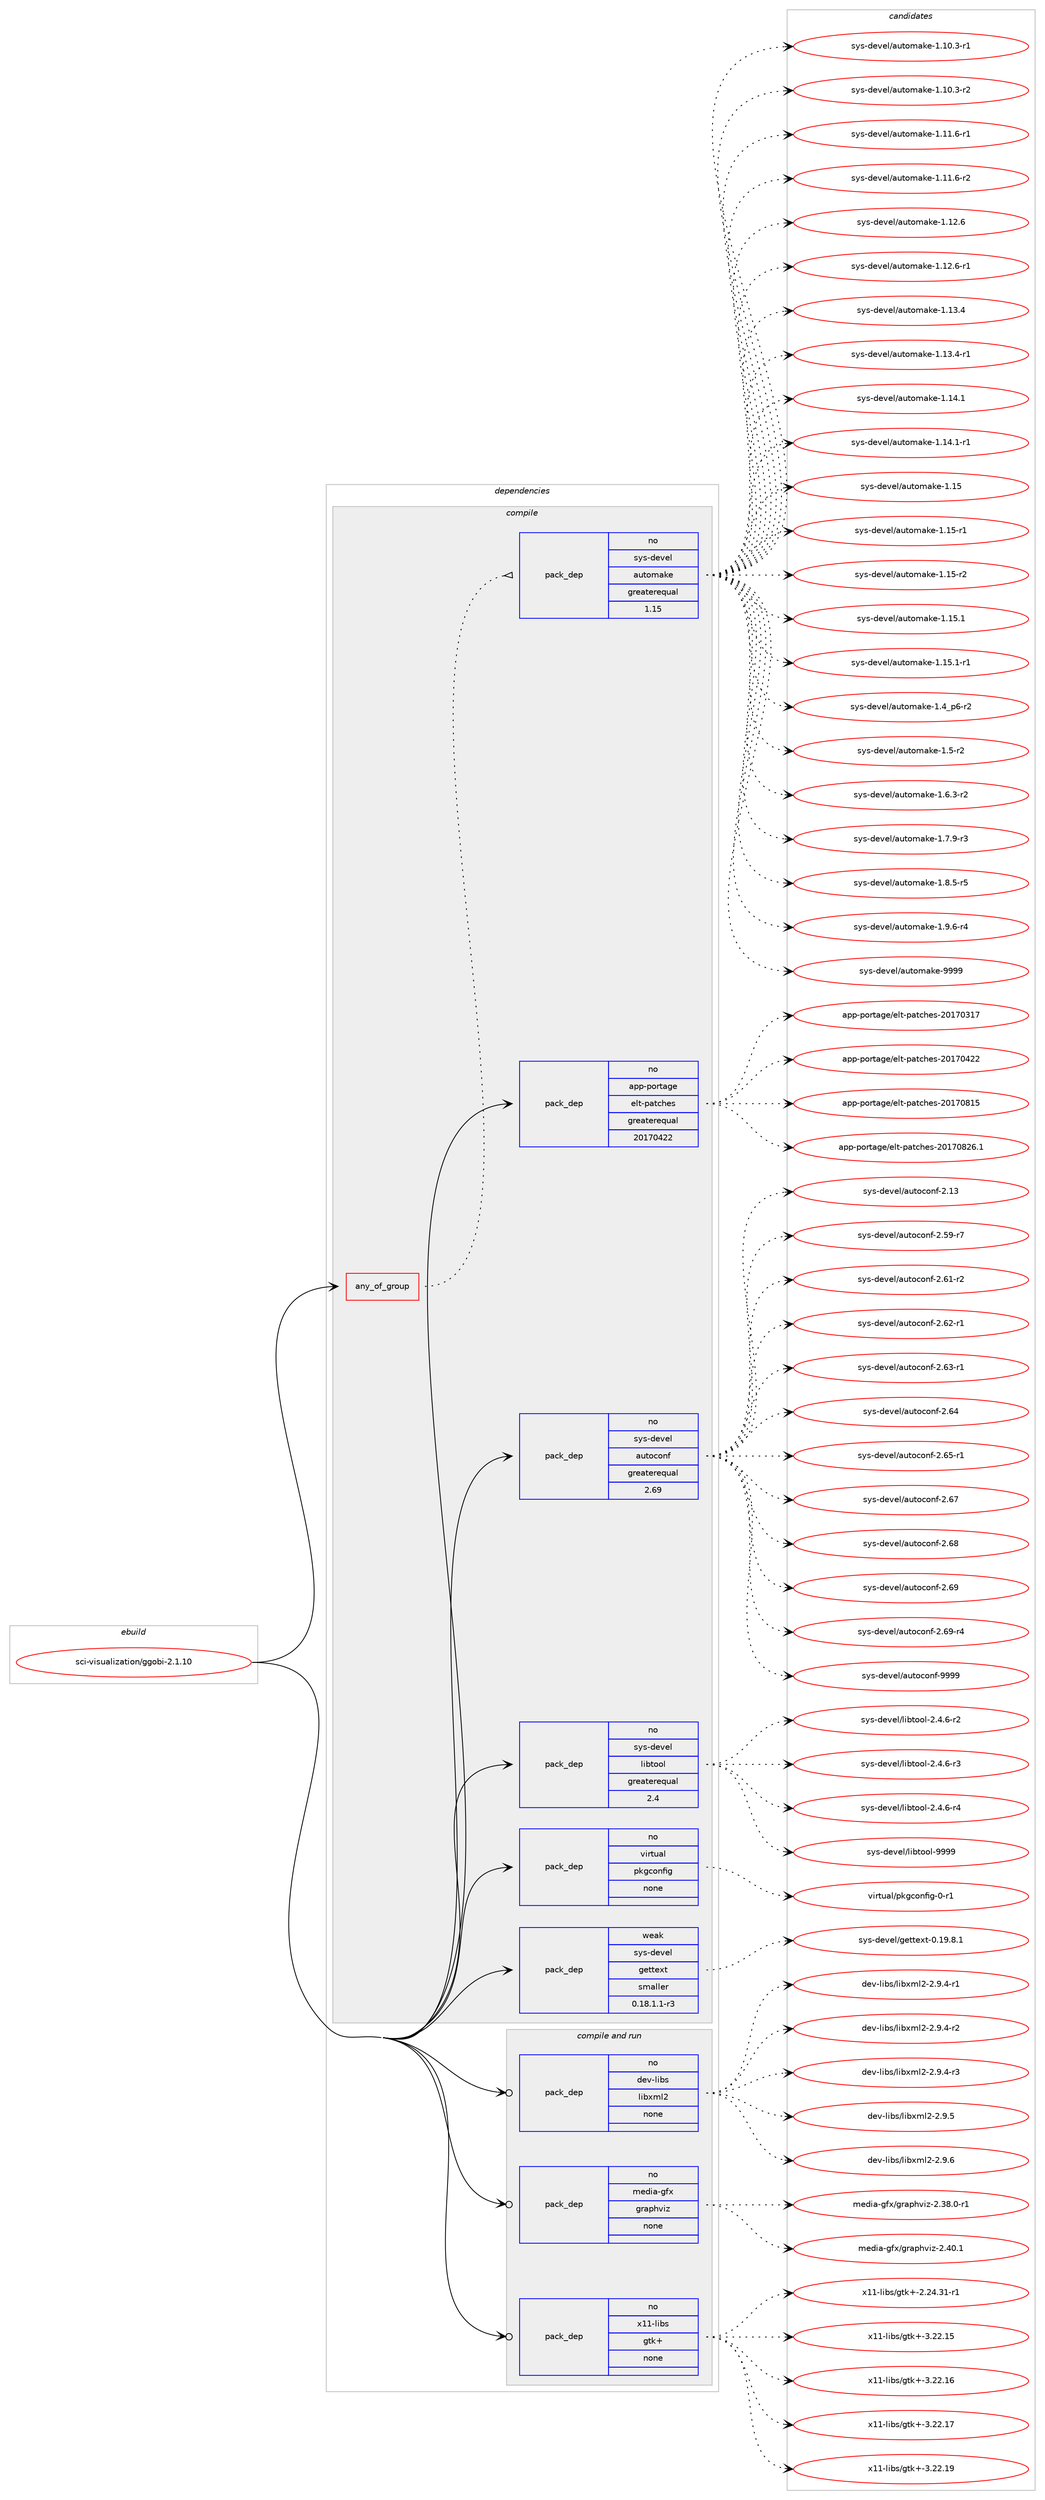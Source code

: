 digraph prolog {

# *************
# Graph options
# *************

newrank=true;
concentrate=true;
compound=true;
graph [rankdir=LR,fontname=Helvetica,fontsize=10,ranksep=1.5];#, ranksep=2.5, nodesep=0.2];
edge  [arrowhead=vee];
node  [fontname=Helvetica,fontsize=10];

# **********
# The ebuild
# **********

subgraph cluster_leftcol {
color=gray;
rank=same;
label=<<i>ebuild</i>>;
id [label="sci-visualization/ggobi-2.1.10", color=red, width=4, href="../sci-visualization/ggobi-2.1.10.svg"];
}

# ****************
# The dependencies
# ****************

subgraph cluster_midcol {
color=gray;
label=<<i>dependencies</i>>;
subgraph cluster_compile {
fillcolor="#eeeeee";
style=filled;
label=<<i>compile</i>>;
subgraph any7784 {
dependency458743 [label=<<TABLE BORDER="0" CELLBORDER="1" CELLSPACING="0" CELLPADDING="4"><TR><TD CELLPADDING="10">any_of_group</TD></TR></TABLE>>, shape=none, color=red];subgraph pack338519 {
dependency458744 [label=<<TABLE BORDER="0" CELLBORDER="1" CELLSPACING="0" CELLPADDING="4" WIDTH="220"><TR><TD ROWSPAN="6" CELLPADDING="30">pack_dep</TD></TR><TR><TD WIDTH="110">no</TD></TR><TR><TD>sys-devel</TD></TR><TR><TD>automake</TD></TR><TR><TD>greaterequal</TD></TR><TR><TD>1.15</TD></TR></TABLE>>, shape=none, color=blue];
}
dependency458743:e -> dependency458744:w [weight=20,style="dotted",arrowhead="oinv"];
}
id:e -> dependency458743:w [weight=20,style="solid",arrowhead="vee"];
subgraph pack338520 {
dependency458745 [label=<<TABLE BORDER="0" CELLBORDER="1" CELLSPACING="0" CELLPADDING="4" WIDTH="220"><TR><TD ROWSPAN="6" CELLPADDING="30">pack_dep</TD></TR><TR><TD WIDTH="110">no</TD></TR><TR><TD>app-portage</TD></TR><TR><TD>elt-patches</TD></TR><TR><TD>greaterequal</TD></TR><TR><TD>20170422</TD></TR></TABLE>>, shape=none, color=blue];
}
id:e -> dependency458745:w [weight=20,style="solid",arrowhead="vee"];
subgraph pack338521 {
dependency458746 [label=<<TABLE BORDER="0" CELLBORDER="1" CELLSPACING="0" CELLPADDING="4" WIDTH="220"><TR><TD ROWSPAN="6" CELLPADDING="30">pack_dep</TD></TR><TR><TD WIDTH="110">no</TD></TR><TR><TD>sys-devel</TD></TR><TR><TD>autoconf</TD></TR><TR><TD>greaterequal</TD></TR><TR><TD>2.69</TD></TR></TABLE>>, shape=none, color=blue];
}
id:e -> dependency458746:w [weight=20,style="solid",arrowhead="vee"];
subgraph pack338522 {
dependency458747 [label=<<TABLE BORDER="0" CELLBORDER="1" CELLSPACING="0" CELLPADDING="4" WIDTH="220"><TR><TD ROWSPAN="6" CELLPADDING="30">pack_dep</TD></TR><TR><TD WIDTH="110">no</TD></TR><TR><TD>sys-devel</TD></TR><TR><TD>libtool</TD></TR><TR><TD>greaterequal</TD></TR><TR><TD>2.4</TD></TR></TABLE>>, shape=none, color=blue];
}
id:e -> dependency458747:w [weight=20,style="solid",arrowhead="vee"];
subgraph pack338523 {
dependency458748 [label=<<TABLE BORDER="0" CELLBORDER="1" CELLSPACING="0" CELLPADDING="4" WIDTH="220"><TR><TD ROWSPAN="6" CELLPADDING="30">pack_dep</TD></TR><TR><TD WIDTH="110">no</TD></TR><TR><TD>virtual</TD></TR><TR><TD>pkgconfig</TD></TR><TR><TD>none</TD></TR><TR><TD></TD></TR></TABLE>>, shape=none, color=blue];
}
id:e -> dependency458748:w [weight=20,style="solid",arrowhead="vee"];
subgraph pack338524 {
dependency458749 [label=<<TABLE BORDER="0" CELLBORDER="1" CELLSPACING="0" CELLPADDING="4" WIDTH="220"><TR><TD ROWSPAN="6" CELLPADDING="30">pack_dep</TD></TR><TR><TD WIDTH="110">weak</TD></TR><TR><TD>sys-devel</TD></TR><TR><TD>gettext</TD></TR><TR><TD>smaller</TD></TR><TR><TD>0.18.1.1-r3</TD></TR></TABLE>>, shape=none, color=blue];
}
id:e -> dependency458749:w [weight=20,style="solid",arrowhead="vee"];
}
subgraph cluster_compileandrun {
fillcolor="#eeeeee";
style=filled;
label=<<i>compile and run</i>>;
subgraph pack338525 {
dependency458750 [label=<<TABLE BORDER="0" CELLBORDER="1" CELLSPACING="0" CELLPADDING="4" WIDTH="220"><TR><TD ROWSPAN="6" CELLPADDING="30">pack_dep</TD></TR><TR><TD WIDTH="110">no</TD></TR><TR><TD>dev-libs</TD></TR><TR><TD>libxml2</TD></TR><TR><TD>none</TD></TR><TR><TD></TD></TR></TABLE>>, shape=none, color=blue];
}
id:e -> dependency458750:w [weight=20,style="solid",arrowhead="odotvee"];
subgraph pack338526 {
dependency458751 [label=<<TABLE BORDER="0" CELLBORDER="1" CELLSPACING="0" CELLPADDING="4" WIDTH="220"><TR><TD ROWSPAN="6" CELLPADDING="30">pack_dep</TD></TR><TR><TD WIDTH="110">no</TD></TR><TR><TD>media-gfx</TD></TR><TR><TD>graphviz</TD></TR><TR><TD>none</TD></TR><TR><TD></TD></TR></TABLE>>, shape=none, color=blue];
}
id:e -> dependency458751:w [weight=20,style="solid",arrowhead="odotvee"];
subgraph pack338527 {
dependency458752 [label=<<TABLE BORDER="0" CELLBORDER="1" CELLSPACING="0" CELLPADDING="4" WIDTH="220"><TR><TD ROWSPAN="6" CELLPADDING="30">pack_dep</TD></TR><TR><TD WIDTH="110">no</TD></TR><TR><TD>x11-libs</TD></TR><TR><TD>gtk+</TD></TR><TR><TD>none</TD></TR><TR><TD></TD></TR></TABLE>>, shape=none, color=blue];
}
id:e -> dependency458752:w [weight=20,style="solid",arrowhead="odotvee"];
}
subgraph cluster_run {
fillcolor="#eeeeee";
style=filled;
label=<<i>run</i>>;
}
}

# **************
# The candidates
# **************

subgraph cluster_choices {
rank=same;
color=gray;
label=<<i>candidates</i>>;

subgraph choice338519 {
color=black;
nodesep=1;
choice11512111545100101118101108479711711611110997107101454946494846514511449 [label="sys-devel/automake-1.10.3-r1", color=red, width=4,href="../sys-devel/automake-1.10.3-r1.svg"];
choice11512111545100101118101108479711711611110997107101454946494846514511450 [label="sys-devel/automake-1.10.3-r2", color=red, width=4,href="../sys-devel/automake-1.10.3-r2.svg"];
choice11512111545100101118101108479711711611110997107101454946494946544511449 [label="sys-devel/automake-1.11.6-r1", color=red, width=4,href="../sys-devel/automake-1.11.6-r1.svg"];
choice11512111545100101118101108479711711611110997107101454946494946544511450 [label="sys-devel/automake-1.11.6-r2", color=red, width=4,href="../sys-devel/automake-1.11.6-r2.svg"];
choice1151211154510010111810110847971171161111099710710145494649504654 [label="sys-devel/automake-1.12.6", color=red, width=4,href="../sys-devel/automake-1.12.6.svg"];
choice11512111545100101118101108479711711611110997107101454946495046544511449 [label="sys-devel/automake-1.12.6-r1", color=red, width=4,href="../sys-devel/automake-1.12.6-r1.svg"];
choice1151211154510010111810110847971171161111099710710145494649514652 [label="sys-devel/automake-1.13.4", color=red, width=4,href="../sys-devel/automake-1.13.4.svg"];
choice11512111545100101118101108479711711611110997107101454946495146524511449 [label="sys-devel/automake-1.13.4-r1", color=red, width=4,href="../sys-devel/automake-1.13.4-r1.svg"];
choice1151211154510010111810110847971171161111099710710145494649524649 [label="sys-devel/automake-1.14.1", color=red, width=4,href="../sys-devel/automake-1.14.1.svg"];
choice11512111545100101118101108479711711611110997107101454946495246494511449 [label="sys-devel/automake-1.14.1-r1", color=red, width=4,href="../sys-devel/automake-1.14.1-r1.svg"];
choice115121115451001011181011084797117116111109971071014549464953 [label="sys-devel/automake-1.15", color=red, width=4,href="../sys-devel/automake-1.15.svg"];
choice1151211154510010111810110847971171161111099710710145494649534511449 [label="sys-devel/automake-1.15-r1", color=red, width=4,href="../sys-devel/automake-1.15-r1.svg"];
choice1151211154510010111810110847971171161111099710710145494649534511450 [label="sys-devel/automake-1.15-r2", color=red, width=4,href="../sys-devel/automake-1.15-r2.svg"];
choice1151211154510010111810110847971171161111099710710145494649534649 [label="sys-devel/automake-1.15.1", color=red, width=4,href="../sys-devel/automake-1.15.1.svg"];
choice11512111545100101118101108479711711611110997107101454946495346494511449 [label="sys-devel/automake-1.15.1-r1", color=red, width=4,href="../sys-devel/automake-1.15.1-r1.svg"];
choice115121115451001011181011084797117116111109971071014549465295112544511450 [label="sys-devel/automake-1.4_p6-r2", color=red, width=4,href="../sys-devel/automake-1.4_p6-r2.svg"];
choice11512111545100101118101108479711711611110997107101454946534511450 [label="sys-devel/automake-1.5-r2", color=red, width=4,href="../sys-devel/automake-1.5-r2.svg"];
choice115121115451001011181011084797117116111109971071014549465446514511450 [label="sys-devel/automake-1.6.3-r2", color=red, width=4,href="../sys-devel/automake-1.6.3-r2.svg"];
choice115121115451001011181011084797117116111109971071014549465546574511451 [label="sys-devel/automake-1.7.9-r3", color=red, width=4,href="../sys-devel/automake-1.7.9-r3.svg"];
choice115121115451001011181011084797117116111109971071014549465646534511453 [label="sys-devel/automake-1.8.5-r5", color=red, width=4,href="../sys-devel/automake-1.8.5-r5.svg"];
choice115121115451001011181011084797117116111109971071014549465746544511452 [label="sys-devel/automake-1.9.6-r4", color=red, width=4,href="../sys-devel/automake-1.9.6-r4.svg"];
choice115121115451001011181011084797117116111109971071014557575757 [label="sys-devel/automake-9999", color=red, width=4,href="../sys-devel/automake-9999.svg"];
dependency458744:e -> choice11512111545100101118101108479711711611110997107101454946494846514511449:w [style=dotted,weight="100"];
dependency458744:e -> choice11512111545100101118101108479711711611110997107101454946494846514511450:w [style=dotted,weight="100"];
dependency458744:e -> choice11512111545100101118101108479711711611110997107101454946494946544511449:w [style=dotted,weight="100"];
dependency458744:e -> choice11512111545100101118101108479711711611110997107101454946494946544511450:w [style=dotted,weight="100"];
dependency458744:e -> choice1151211154510010111810110847971171161111099710710145494649504654:w [style=dotted,weight="100"];
dependency458744:e -> choice11512111545100101118101108479711711611110997107101454946495046544511449:w [style=dotted,weight="100"];
dependency458744:e -> choice1151211154510010111810110847971171161111099710710145494649514652:w [style=dotted,weight="100"];
dependency458744:e -> choice11512111545100101118101108479711711611110997107101454946495146524511449:w [style=dotted,weight="100"];
dependency458744:e -> choice1151211154510010111810110847971171161111099710710145494649524649:w [style=dotted,weight="100"];
dependency458744:e -> choice11512111545100101118101108479711711611110997107101454946495246494511449:w [style=dotted,weight="100"];
dependency458744:e -> choice115121115451001011181011084797117116111109971071014549464953:w [style=dotted,weight="100"];
dependency458744:e -> choice1151211154510010111810110847971171161111099710710145494649534511449:w [style=dotted,weight="100"];
dependency458744:e -> choice1151211154510010111810110847971171161111099710710145494649534511450:w [style=dotted,weight="100"];
dependency458744:e -> choice1151211154510010111810110847971171161111099710710145494649534649:w [style=dotted,weight="100"];
dependency458744:e -> choice11512111545100101118101108479711711611110997107101454946495346494511449:w [style=dotted,weight="100"];
dependency458744:e -> choice115121115451001011181011084797117116111109971071014549465295112544511450:w [style=dotted,weight="100"];
dependency458744:e -> choice11512111545100101118101108479711711611110997107101454946534511450:w [style=dotted,weight="100"];
dependency458744:e -> choice115121115451001011181011084797117116111109971071014549465446514511450:w [style=dotted,weight="100"];
dependency458744:e -> choice115121115451001011181011084797117116111109971071014549465546574511451:w [style=dotted,weight="100"];
dependency458744:e -> choice115121115451001011181011084797117116111109971071014549465646534511453:w [style=dotted,weight="100"];
dependency458744:e -> choice115121115451001011181011084797117116111109971071014549465746544511452:w [style=dotted,weight="100"];
dependency458744:e -> choice115121115451001011181011084797117116111109971071014557575757:w [style=dotted,weight="100"];
}
subgraph choice338520 {
color=black;
nodesep=1;
choice97112112451121111141169710310147101108116451129711699104101115455048495548514955 [label="app-portage/elt-patches-20170317", color=red, width=4,href="../app-portage/elt-patches-20170317.svg"];
choice97112112451121111141169710310147101108116451129711699104101115455048495548525050 [label="app-portage/elt-patches-20170422", color=red, width=4,href="../app-portage/elt-patches-20170422.svg"];
choice97112112451121111141169710310147101108116451129711699104101115455048495548564953 [label="app-portage/elt-patches-20170815", color=red, width=4,href="../app-portage/elt-patches-20170815.svg"];
choice971121124511211111411697103101471011081164511297116991041011154550484955485650544649 [label="app-portage/elt-patches-20170826.1", color=red, width=4,href="../app-portage/elt-patches-20170826.1.svg"];
dependency458745:e -> choice97112112451121111141169710310147101108116451129711699104101115455048495548514955:w [style=dotted,weight="100"];
dependency458745:e -> choice97112112451121111141169710310147101108116451129711699104101115455048495548525050:w [style=dotted,weight="100"];
dependency458745:e -> choice97112112451121111141169710310147101108116451129711699104101115455048495548564953:w [style=dotted,weight="100"];
dependency458745:e -> choice971121124511211111411697103101471011081164511297116991041011154550484955485650544649:w [style=dotted,weight="100"];
}
subgraph choice338521 {
color=black;
nodesep=1;
choice115121115451001011181011084797117116111991111101024550464951 [label="sys-devel/autoconf-2.13", color=red, width=4,href="../sys-devel/autoconf-2.13.svg"];
choice1151211154510010111810110847971171161119911111010245504653574511455 [label="sys-devel/autoconf-2.59-r7", color=red, width=4,href="../sys-devel/autoconf-2.59-r7.svg"];
choice1151211154510010111810110847971171161119911111010245504654494511450 [label="sys-devel/autoconf-2.61-r2", color=red, width=4,href="../sys-devel/autoconf-2.61-r2.svg"];
choice1151211154510010111810110847971171161119911111010245504654504511449 [label="sys-devel/autoconf-2.62-r1", color=red, width=4,href="../sys-devel/autoconf-2.62-r1.svg"];
choice1151211154510010111810110847971171161119911111010245504654514511449 [label="sys-devel/autoconf-2.63-r1", color=red, width=4,href="../sys-devel/autoconf-2.63-r1.svg"];
choice115121115451001011181011084797117116111991111101024550465452 [label="sys-devel/autoconf-2.64", color=red, width=4,href="../sys-devel/autoconf-2.64.svg"];
choice1151211154510010111810110847971171161119911111010245504654534511449 [label="sys-devel/autoconf-2.65-r1", color=red, width=4,href="../sys-devel/autoconf-2.65-r1.svg"];
choice115121115451001011181011084797117116111991111101024550465455 [label="sys-devel/autoconf-2.67", color=red, width=4,href="../sys-devel/autoconf-2.67.svg"];
choice115121115451001011181011084797117116111991111101024550465456 [label="sys-devel/autoconf-2.68", color=red, width=4,href="../sys-devel/autoconf-2.68.svg"];
choice115121115451001011181011084797117116111991111101024550465457 [label="sys-devel/autoconf-2.69", color=red, width=4,href="../sys-devel/autoconf-2.69.svg"];
choice1151211154510010111810110847971171161119911111010245504654574511452 [label="sys-devel/autoconf-2.69-r4", color=red, width=4,href="../sys-devel/autoconf-2.69-r4.svg"];
choice115121115451001011181011084797117116111991111101024557575757 [label="sys-devel/autoconf-9999", color=red, width=4,href="../sys-devel/autoconf-9999.svg"];
dependency458746:e -> choice115121115451001011181011084797117116111991111101024550464951:w [style=dotted,weight="100"];
dependency458746:e -> choice1151211154510010111810110847971171161119911111010245504653574511455:w [style=dotted,weight="100"];
dependency458746:e -> choice1151211154510010111810110847971171161119911111010245504654494511450:w [style=dotted,weight="100"];
dependency458746:e -> choice1151211154510010111810110847971171161119911111010245504654504511449:w [style=dotted,weight="100"];
dependency458746:e -> choice1151211154510010111810110847971171161119911111010245504654514511449:w [style=dotted,weight="100"];
dependency458746:e -> choice115121115451001011181011084797117116111991111101024550465452:w [style=dotted,weight="100"];
dependency458746:e -> choice1151211154510010111810110847971171161119911111010245504654534511449:w [style=dotted,weight="100"];
dependency458746:e -> choice115121115451001011181011084797117116111991111101024550465455:w [style=dotted,weight="100"];
dependency458746:e -> choice115121115451001011181011084797117116111991111101024550465456:w [style=dotted,weight="100"];
dependency458746:e -> choice115121115451001011181011084797117116111991111101024550465457:w [style=dotted,weight="100"];
dependency458746:e -> choice1151211154510010111810110847971171161119911111010245504654574511452:w [style=dotted,weight="100"];
dependency458746:e -> choice115121115451001011181011084797117116111991111101024557575757:w [style=dotted,weight="100"];
}
subgraph choice338522 {
color=black;
nodesep=1;
choice1151211154510010111810110847108105981161111111084550465246544511450 [label="sys-devel/libtool-2.4.6-r2", color=red, width=4,href="../sys-devel/libtool-2.4.6-r2.svg"];
choice1151211154510010111810110847108105981161111111084550465246544511451 [label="sys-devel/libtool-2.4.6-r3", color=red, width=4,href="../sys-devel/libtool-2.4.6-r3.svg"];
choice1151211154510010111810110847108105981161111111084550465246544511452 [label="sys-devel/libtool-2.4.6-r4", color=red, width=4,href="../sys-devel/libtool-2.4.6-r4.svg"];
choice1151211154510010111810110847108105981161111111084557575757 [label="sys-devel/libtool-9999", color=red, width=4,href="../sys-devel/libtool-9999.svg"];
dependency458747:e -> choice1151211154510010111810110847108105981161111111084550465246544511450:w [style=dotted,weight="100"];
dependency458747:e -> choice1151211154510010111810110847108105981161111111084550465246544511451:w [style=dotted,weight="100"];
dependency458747:e -> choice1151211154510010111810110847108105981161111111084550465246544511452:w [style=dotted,weight="100"];
dependency458747:e -> choice1151211154510010111810110847108105981161111111084557575757:w [style=dotted,weight="100"];
}
subgraph choice338523 {
color=black;
nodesep=1;
choice11810511411611797108471121071039911111010210510345484511449 [label="virtual/pkgconfig-0-r1", color=red, width=4,href="../virtual/pkgconfig-0-r1.svg"];
dependency458748:e -> choice11810511411611797108471121071039911111010210510345484511449:w [style=dotted,weight="100"];
}
subgraph choice338524 {
color=black;
nodesep=1;
choice1151211154510010111810110847103101116116101120116454846495746564649 [label="sys-devel/gettext-0.19.8.1", color=red, width=4,href="../sys-devel/gettext-0.19.8.1.svg"];
dependency458749:e -> choice1151211154510010111810110847103101116116101120116454846495746564649:w [style=dotted,weight="100"];
}
subgraph choice338525 {
color=black;
nodesep=1;
choice10010111845108105981154710810598120109108504550465746524511449 [label="dev-libs/libxml2-2.9.4-r1", color=red, width=4,href="../dev-libs/libxml2-2.9.4-r1.svg"];
choice10010111845108105981154710810598120109108504550465746524511450 [label="dev-libs/libxml2-2.9.4-r2", color=red, width=4,href="../dev-libs/libxml2-2.9.4-r2.svg"];
choice10010111845108105981154710810598120109108504550465746524511451 [label="dev-libs/libxml2-2.9.4-r3", color=red, width=4,href="../dev-libs/libxml2-2.9.4-r3.svg"];
choice1001011184510810598115471081059812010910850455046574653 [label="dev-libs/libxml2-2.9.5", color=red, width=4,href="../dev-libs/libxml2-2.9.5.svg"];
choice1001011184510810598115471081059812010910850455046574654 [label="dev-libs/libxml2-2.9.6", color=red, width=4,href="../dev-libs/libxml2-2.9.6.svg"];
dependency458750:e -> choice10010111845108105981154710810598120109108504550465746524511449:w [style=dotted,weight="100"];
dependency458750:e -> choice10010111845108105981154710810598120109108504550465746524511450:w [style=dotted,weight="100"];
dependency458750:e -> choice10010111845108105981154710810598120109108504550465746524511451:w [style=dotted,weight="100"];
dependency458750:e -> choice1001011184510810598115471081059812010910850455046574653:w [style=dotted,weight="100"];
dependency458750:e -> choice1001011184510810598115471081059812010910850455046574654:w [style=dotted,weight="100"];
}
subgraph choice338526 {
color=black;
nodesep=1;
choice10910110010597451031021204710311497112104118105122455046515646484511449 [label="media-gfx/graphviz-2.38.0-r1", color=red, width=4,href="../media-gfx/graphviz-2.38.0-r1.svg"];
choice1091011001059745103102120471031149711210411810512245504652484649 [label="media-gfx/graphviz-2.40.1", color=red, width=4,href="../media-gfx/graphviz-2.40.1.svg"];
dependency458751:e -> choice10910110010597451031021204710311497112104118105122455046515646484511449:w [style=dotted,weight="100"];
dependency458751:e -> choice1091011001059745103102120471031149711210411810512245504652484649:w [style=dotted,weight="100"];
}
subgraph choice338527 {
color=black;
nodesep=1;
choice12049494510810598115471031161074345504650524651494511449 [label="x11-libs/gtk+-2.24.31-r1", color=red, width=4,href="../x11-libs/gtk+-2.24.31-r1.svg"];
choice1204949451081059811547103116107434551465050464953 [label="x11-libs/gtk+-3.22.15", color=red, width=4,href="../x11-libs/gtk+-3.22.15.svg"];
choice1204949451081059811547103116107434551465050464954 [label="x11-libs/gtk+-3.22.16", color=red, width=4,href="../x11-libs/gtk+-3.22.16.svg"];
choice1204949451081059811547103116107434551465050464955 [label="x11-libs/gtk+-3.22.17", color=red, width=4,href="../x11-libs/gtk+-3.22.17.svg"];
choice1204949451081059811547103116107434551465050464957 [label="x11-libs/gtk+-3.22.19", color=red, width=4,href="../x11-libs/gtk+-3.22.19.svg"];
dependency458752:e -> choice12049494510810598115471031161074345504650524651494511449:w [style=dotted,weight="100"];
dependency458752:e -> choice1204949451081059811547103116107434551465050464953:w [style=dotted,weight="100"];
dependency458752:e -> choice1204949451081059811547103116107434551465050464954:w [style=dotted,weight="100"];
dependency458752:e -> choice1204949451081059811547103116107434551465050464955:w [style=dotted,weight="100"];
dependency458752:e -> choice1204949451081059811547103116107434551465050464957:w [style=dotted,weight="100"];
}
}

}
